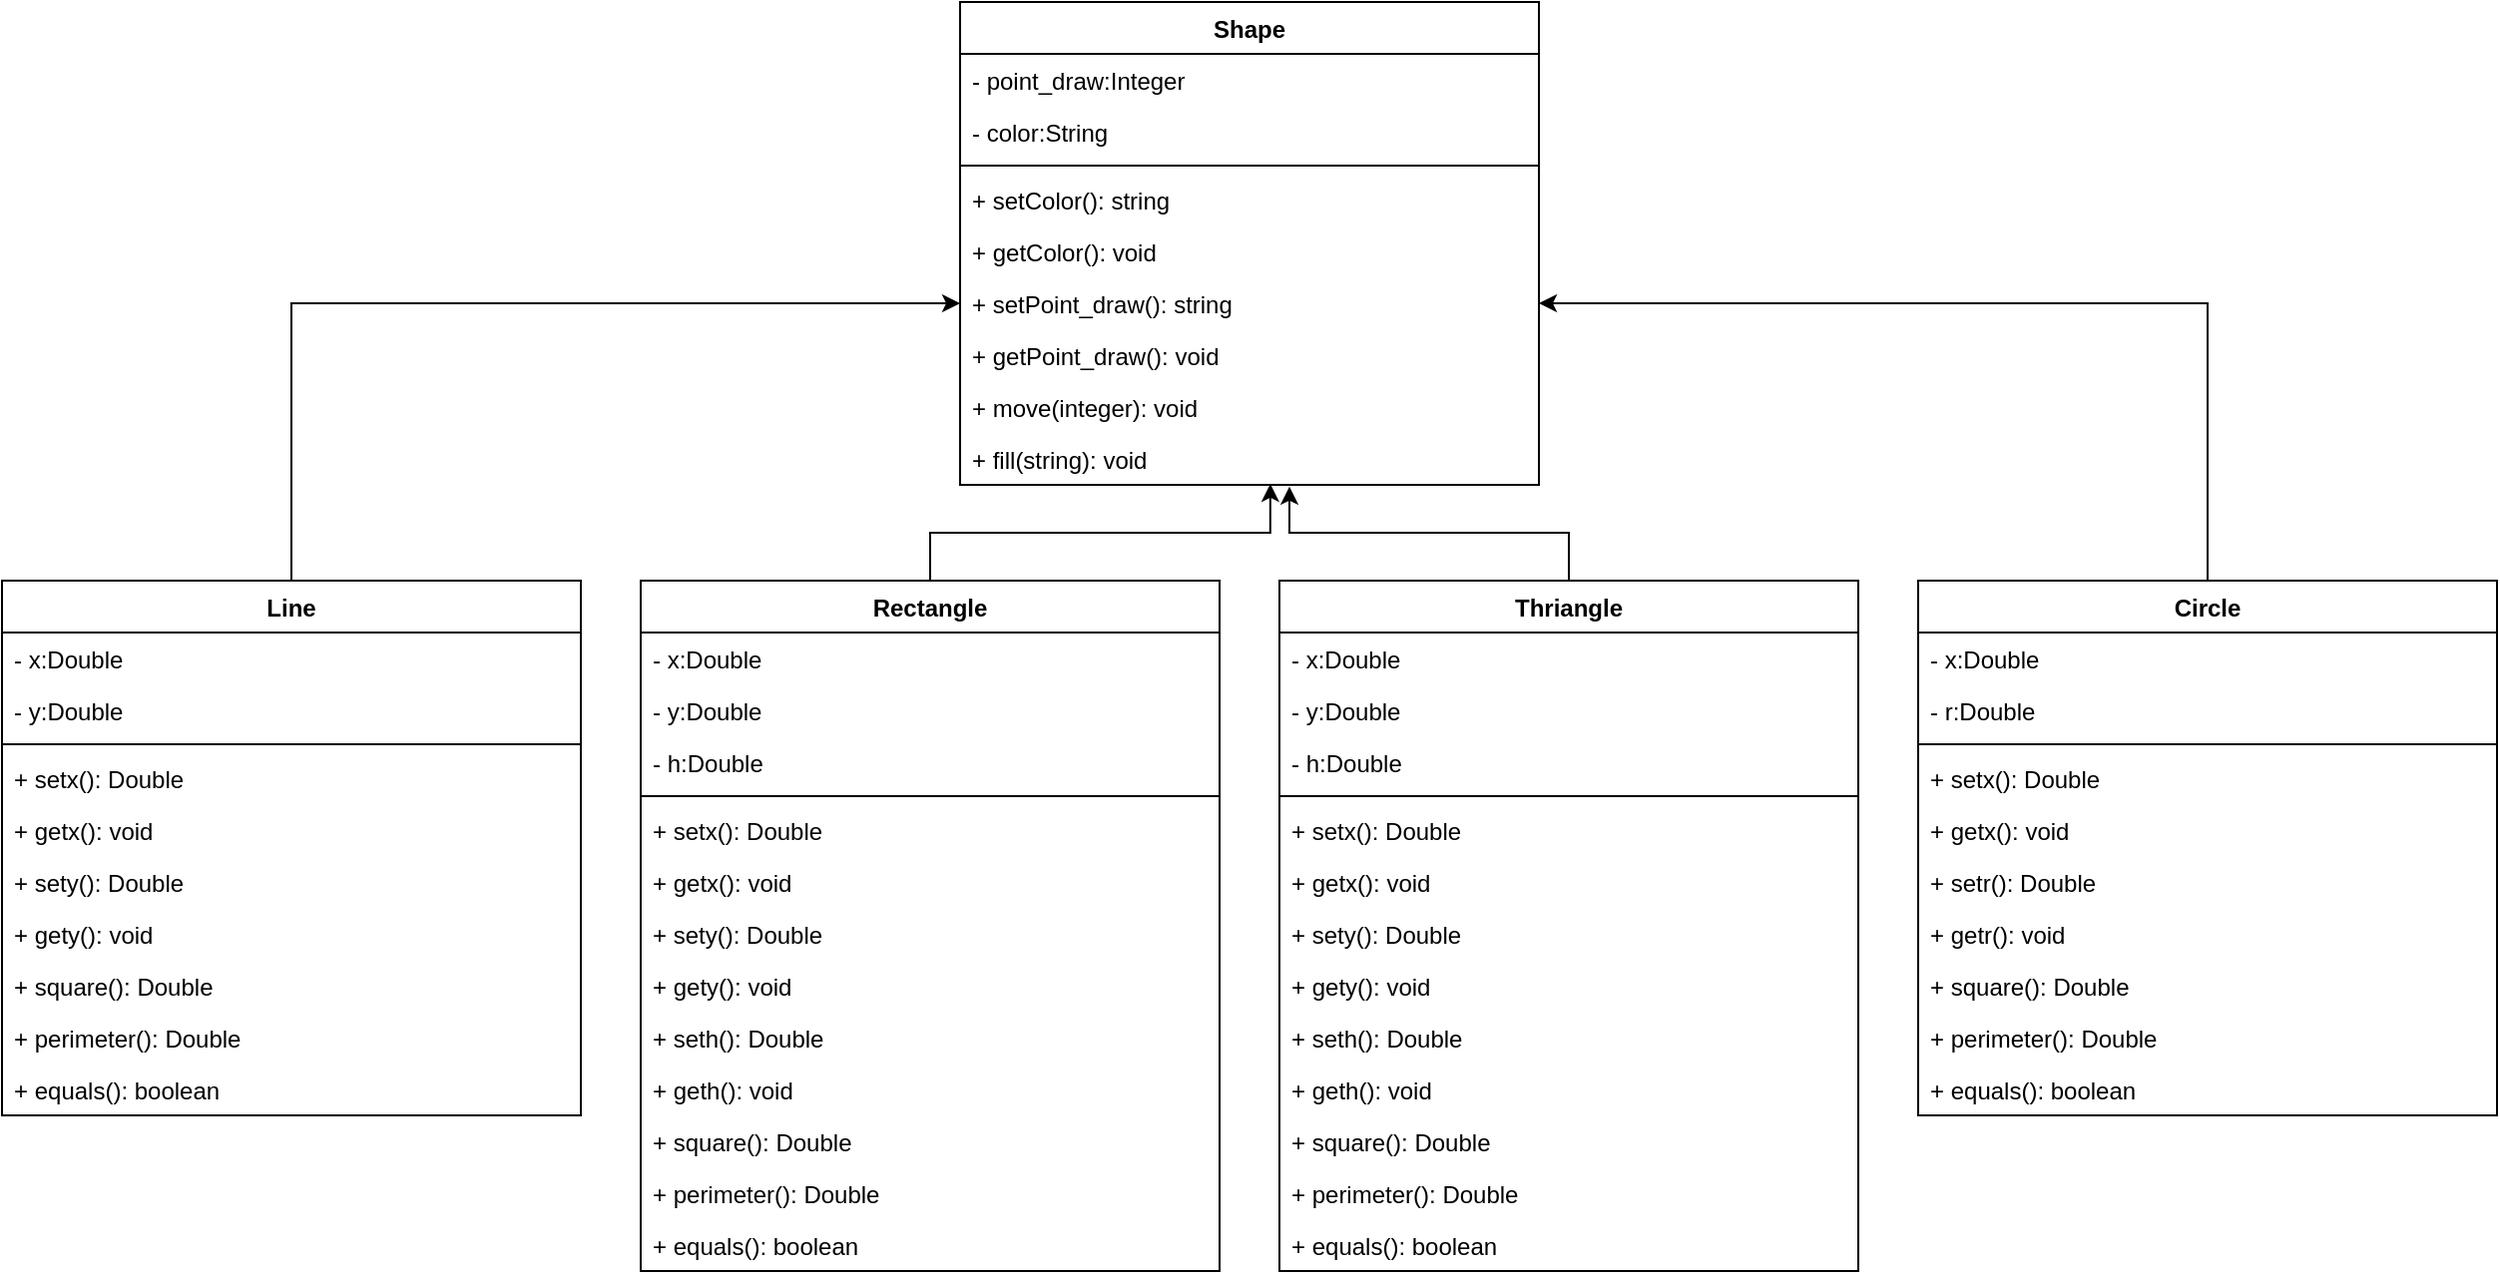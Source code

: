 <mxfile version="22.1.22" type="google">
  <diagram name="Страница — 1" id="gR3eYCjx7shGAR8f50o0">
    <mxGraphModel grid="1" page="1" gridSize="10" guides="1" tooltips="1" connect="1" arrows="1" fold="1" pageScale="1" pageWidth="827" pageHeight="1169" math="0" shadow="0">
      <root>
        <mxCell id="0" />
        <mxCell id="1" parent="0" />
        <mxCell id="w7r7sWdWCh2N1rHVpJpI-1" value="Shape" style="swimlane;fontStyle=1;align=center;verticalAlign=top;childLayout=stackLayout;horizontal=1;startSize=26;horizontalStack=0;resizeParent=1;resizeParentMax=0;resizeLast=0;collapsible=1;marginBottom=0;whiteSpace=wrap;html=1;" vertex="1" parent="1">
          <mxGeometry x="480" y="30" width="290" height="242" as="geometry" />
        </mxCell>
        <mxCell id="w7r7sWdWCh2N1rHVpJpI-2" value="- point_draw:Integer" style="text;strokeColor=none;fillColor=none;align=left;verticalAlign=top;spacingLeft=4;spacingRight=4;overflow=hidden;rotatable=0;points=[[0,0.5],[1,0.5]];portConstraint=eastwest;whiteSpace=wrap;html=1;" vertex="1" parent="w7r7sWdWCh2N1rHVpJpI-1">
          <mxGeometry y="26" width="290" height="26" as="geometry" />
        </mxCell>
        <mxCell id="w7r7sWdWCh2N1rHVpJpI-5" value="-&amp;nbsp;color&lt;span style=&quot;background-color: initial;&quot;&gt;:&lt;/span&gt;String" style="text;strokeColor=none;fillColor=none;align=left;verticalAlign=top;spacingLeft=4;spacingRight=4;overflow=hidden;rotatable=0;points=[[0,0.5],[1,0.5]];portConstraint=eastwest;whiteSpace=wrap;html=1;" vertex="1" parent="w7r7sWdWCh2N1rHVpJpI-1">
          <mxGeometry y="52" width="290" height="26" as="geometry" />
        </mxCell>
        <mxCell id="w7r7sWdWCh2N1rHVpJpI-3" value="" style="line;strokeWidth=1;fillColor=none;align=left;verticalAlign=middle;spacingTop=-1;spacingLeft=3;spacingRight=3;rotatable=0;labelPosition=right;points=[];portConstraint=eastwest;strokeColor=inherit;" vertex="1" parent="w7r7sWdWCh2N1rHVpJpI-1">
          <mxGeometry y="78" width="290" height="8" as="geometry" />
        </mxCell>
        <mxCell id="w7r7sWdWCh2N1rHVpJpI-4" value="+&amp;nbsp;setColor&lt;span style=&quot;background-color: initial;&quot;&gt;(): string&lt;/span&gt;" style="text;strokeColor=none;fillColor=none;align=left;verticalAlign=top;spacingLeft=4;spacingRight=4;overflow=hidden;rotatable=0;points=[[0,0.5],[1,0.5]];portConstraint=eastwest;whiteSpace=wrap;html=1;" vertex="1" parent="w7r7sWdWCh2N1rHVpJpI-1">
          <mxGeometry y="86" width="290" height="26" as="geometry" />
        </mxCell>
        <mxCell id="w7r7sWdWCh2N1rHVpJpI-6" value="+&amp;nbsp;getColor&lt;span style=&quot;background-color: initial;&quot;&gt;():&amp;nbsp;&lt;/span&gt;void" style="text;strokeColor=none;fillColor=none;align=left;verticalAlign=top;spacingLeft=4;spacingRight=4;overflow=hidden;rotatable=0;points=[[0,0.5],[1,0.5]];portConstraint=eastwest;whiteSpace=wrap;html=1;" vertex="1" parent="w7r7sWdWCh2N1rHVpJpI-1">
          <mxGeometry y="112" width="290" height="26" as="geometry" />
        </mxCell>
        <mxCell id="w7r7sWdWCh2N1rHVpJpI-7" value="+&amp;nbsp;setPoint_draw&lt;span style=&quot;background-color: initial;&quot;&gt;():&amp;nbsp;&lt;/span&gt;&lt;span style=&quot;background-color: initial;&quot;&gt;string&lt;/span&gt;" style="text;strokeColor=none;fillColor=none;align=left;verticalAlign=top;spacingLeft=4;spacingRight=4;overflow=hidden;rotatable=0;points=[[0,0.5],[1,0.5]];portConstraint=eastwest;whiteSpace=wrap;html=1;" vertex="1" parent="w7r7sWdWCh2N1rHVpJpI-1">
          <mxGeometry y="138" width="290" height="26" as="geometry" />
        </mxCell>
        <mxCell id="w7r7sWdWCh2N1rHVpJpI-8" value="+&amp;nbsp;getPoint_draw&lt;span style=&quot;background-color: initial;&quot;&gt;():&amp;nbsp;&lt;/span&gt;&lt;span style=&quot;background-color: initial;&quot;&gt;void&lt;/span&gt;" style="text;strokeColor=none;fillColor=none;align=left;verticalAlign=top;spacingLeft=4;spacingRight=4;overflow=hidden;rotatable=0;points=[[0,0.5],[1,0.5]];portConstraint=eastwest;whiteSpace=wrap;html=1;" vertex="1" parent="w7r7sWdWCh2N1rHVpJpI-1">
          <mxGeometry y="164" width="290" height="26" as="geometry" />
        </mxCell>
        <mxCell id="w7r7sWdWCh2N1rHVpJpI-9" value="+&amp;nbsp;move&lt;span style=&quot;background-color: initial;&quot;&gt;(integer):&amp;nbsp;&lt;/span&gt;&lt;span style=&quot;background-color: initial;&quot;&gt;void&lt;/span&gt;" style="text;strokeColor=none;fillColor=none;align=left;verticalAlign=top;spacingLeft=4;spacingRight=4;overflow=hidden;rotatable=0;points=[[0,0.5],[1,0.5]];portConstraint=eastwest;whiteSpace=wrap;html=1;" vertex="1" parent="w7r7sWdWCh2N1rHVpJpI-1">
          <mxGeometry y="190" width="290" height="26" as="geometry" />
        </mxCell>
        <mxCell id="w7r7sWdWCh2N1rHVpJpI-10" value="+&amp;nbsp;fill&lt;span style=&quot;background-color: initial;&quot;&gt;(string):&amp;nbsp;&lt;/span&gt;&lt;span style=&quot;background-color: initial;&quot;&gt;void&lt;/span&gt;" style="text;strokeColor=none;fillColor=none;align=left;verticalAlign=top;spacingLeft=4;spacingRight=4;overflow=hidden;rotatable=0;points=[[0,0.5],[1,0.5]];portConstraint=eastwest;whiteSpace=wrap;html=1;" vertex="1" parent="w7r7sWdWCh2N1rHVpJpI-1">
          <mxGeometry y="216" width="290" height="26" as="geometry" />
        </mxCell>
        <mxCell id="w7r7sWdWCh2N1rHVpJpI-95" style="edgeStyle=orthogonalEdgeStyle;rounded=0;orthogonalLoop=1;jettySize=auto;html=1;entryX=0;entryY=0.5;entryDx=0;entryDy=0;" edge="1" parent="1" source="w7r7sWdWCh2N1rHVpJpI-11" target="w7r7sWdWCh2N1rHVpJpI-7">
          <mxGeometry relative="1" as="geometry" />
        </mxCell>
        <mxCell id="w7r7sWdWCh2N1rHVpJpI-11" value="Line" style="swimlane;fontStyle=1;align=center;verticalAlign=top;childLayout=stackLayout;horizontal=1;startSize=26;horizontalStack=0;resizeParent=1;resizeParentMax=0;resizeLast=0;collapsible=1;marginBottom=0;whiteSpace=wrap;html=1;" vertex="1" parent="1">
          <mxGeometry y="320" width="290" height="268" as="geometry" />
        </mxCell>
        <mxCell id="w7r7sWdWCh2N1rHVpJpI-12" value="- x:Double" style="text;strokeColor=none;fillColor=none;align=left;verticalAlign=top;spacingLeft=4;spacingRight=4;overflow=hidden;rotatable=0;points=[[0,0.5],[1,0.5]];portConstraint=eastwest;whiteSpace=wrap;html=1;" vertex="1" parent="w7r7sWdWCh2N1rHVpJpI-11">
          <mxGeometry y="26" width="290" height="26" as="geometry" />
        </mxCell>
        <mxCell id="w7r7sWdWCh2N1rHVpJpI-13" value="-&amp;nbsp;y&lt;span style=&quot;background-color: initial;&quot;&gt;:&lt;/span&gt;Double" style="text;strokeColor=none;fillColor=none;align=left;verticalAlign=top;spacingLeft=4;spacingRight=4;overflow=hidden;rotatable=0;points=[[0,0.5],[1,0.5]];portConstraint=eastwest;whiteSpace=wrap;html=1;" vertex="1" parent="w7r7sWdWCh2N1rHVpJpI-11">
          <mxGeometry y="52" width="290" height="26" as="geometry" />
        </mxCell>
        <mxCell id="w7r7sWdWCh2N1rHVpJpI-14" value="" style="line;strokeWidth=1;fillColor=none;align=left;verticalAlign=middle;spacingTop=-1;spacingLeft=3;spacingRight=3;rotatable=0;labelPosition=right;points=[];portConstraint=eastwest;strokeColor=inherit;" vertex="1" parent="w7r7sWdWCh2N1rHVpJpI-11">
          <mxGeometry y="78" width="290" height="8" as="geometry" />
        </mxCell>
        <mxCell id="w7r7sWdWCh2N1rHVpJpI-15" value="+&amp;nbsp;setx&lt;span style=&quot;background-color: initial;&quot;&gt;():&amp;nbsp;&lt;/span&gt;Double" style="text;strokeColor=none;fillColor=none;align=left;verticalAlign=top;spacingLeft=4;spacingRight=4;overflow=hidden;rotatable=0;points=[[0,0.5],[1,0.5]];portConstraint=eastwest;whiteSpace=wrap;html=1;" vertex="1" parent="w7r7sWdWCh2N1rHVpJpI-11">
          <mxGeometry y="86" width="290" height="26" as="geometry" />
        </mxCell>
        <mxCell id="w7r7sWdWCh2N1rHVpJpI-16" value="+&amp;nbsp;getx&lt;span style=&quot;background-color: initial;&quot;&gt;():&amp;nbsp;&lt;/span&gt;void" style="text;strokeColor=none;fillColor=none;align=left;verticalAlign=top;spacingLeft=4;spacingRight=4;overflow=hidden;rotatable=0;points=[[0,0.5],[1,0.5]];portConstraint=eastwest;whiteSpace=wrap;html=1;" vertex="1" parent="w7r7sWdWCh2N1rHVpJpI-11">
          <mxGeometry y="112" width="290" height="26" as="geometry" />
        </mxCell>
        <mxCell id="w7r7sWdWCh2N1rHVpJpI-17" value="+&amp;nbsp;sety&lt;span style=&quot;background-color: initial;&quot;&gt;():&amp;nbsp;&lt;/span&gt;Double" style="text;strokeColor=none;fillColor=none;align=left;verticalAlign=top;spacingLeft=4;spacingRight=4;overflow=hidden;rotatable=0;points=[[0,0.5],[1,0.5]];portConstraint=eastwest;whiteSpace=wrap;html=1;" vertex="1" parent="w7r7sWdWCh2N1rHVpJpI-11">
          <mxGeometry y="138" width="290" height="26" as="geometry" />
        </mxCell>
        <mxCell id="w7r7sWdWCh2N1rHVpJpI-18" value="+&amp;nbsp;gety&lt;span style=&quot;background-color: initial;&quot;&gt;():&amp;nbsp;&lt;/span&gt;&lt;span style=&quot;background-color: initial;&quot;&gt;void&lt;/span&gt;" style="text;strokeColor=none;fillColor=none;align=left;verticalAlign=top;spacingLeft=4;spacingRight=4;overflow=hidden;rotatable=0;points=[[0,0.5],[1,0.5]];portConstraint=eastwest;whiteSpace=wrap;html=1;" vertex="1" parent="w7r7sWdWCh2N1rHVpJpI-11">
          <mxGeometry y="164" width="290" height="26" as="geometry" />
        </mxCell>
        <mxCell id="w7r7sWdWCh2N1rHVpJpI-19" value="+&amp;nbsp;square&lt;span style=&quot;background-color: initial;&quot;&gt;():&amp;nbsp;&lt;/span&gt;Double" style="text;strokeColor=none;fillColor=none;align=left;verticalAlign=top;spacingLeft=4;spacingRight=4;overflow=hidden;rotatable=0;points=[[0,0.5],[1,0.5]];portConstraint=eastwest;whiteSpace=wrap;html=1;" vertex="1" parent="w7r7sWdWCh2N1rHVpJpI-11">
          <mxGeometry y="190" width="290" height="26" as="geometry" />
        </mxCell>
        <mxCell id="w7r7sWdWCh2N1rHVpJpI-20" value="+&amp;nbsp;perimeter&lt;span style=&quot;background-color: initial;&quot;&gt;():&amp;nbsp;&lt;/span&gt;Double" style="text;strokeColor=none;fillColor=none;align=left;verticalAlign=top;spacingLeft=4;spacingRight=4;overflow=hidden;rotatable=0;points=[[0,0.5],[1,0.5]];portConstraint=eastwest;whiteSpace=wrap;html=1;" vertex="1" parent="w7r7sWdWCh2N1rHVpJpI-11">
          <mxGeometry y="216" width="290" height="26" as="geometry" />
        </mxCell>
        <mxCell id="w7r7sWdWCh2N1rHVpJpI-67" value="+ equals&lt;span style=&quot;background-color: initial;&quot;&gt;(): boolean&lt;/span&gt;" style="text;strokeColor=none;fillColor=none;align=left;verticalAlign=top;spacingLeft=4;spacingRight=4;overflow=hidden;rotatable=0;points=[[0,0.5],[1,0.5]];portConstraint=eastwest;whiteSpace=wrap;html=1;" vertex="1" parent="w7r7sWdWCh2N1rHVpJpI-11">
          <mxGeometry y="242" width="290" height="26" as="geometry" />
        </mxCell>
        <mxCell id="w7r7sWdWCh2N1rHVpJpI-42" value="Rectangle" style="swimlane;fontStyle=1;align=center;verticalAlign=top;childLayout=stackLayout;horizontal=1;startSize=26;horizontalStack=0;resizeParent=1;resizeParentMax=0;resizeLast=0;collapsible=1;marginBottom=0;whiteSpace=wrap;html=1;" vertex="1" parent="1">
          <mxGeometry x="320" y="320" width="290" height="346" as="geometry" />
        </mxCell>
        <mxCell id="w7r7sWdWCh2N1rHVpJpI-43" value="- x:Double" style="text;strokeColor=none;fillColor=none;align=left;verticalAlign=top;spacingLeft=4;spacingRight=4;overflow=hidden;rotatable=0;points=[[0,0.5],[1,0.5]];portConstraint=eastwest;whiteSpace=wrap;html=1;" vertex="1" parent="w7r7sWdWCh2N1rHVpJpI-42">
          <mxGeometry y="26" width="290" height="26" as="geometry" />
        </mxCell>
        <mxCell id="w7r7sWdWCh2N1rHVpJpI-44" value="-&amp;nbsp;y&lt;span style=&quot;background-color: initial;&quot;&gt;:&lt;/span&gt;Double" style="text;strokeColor=none;fillColor=none;align=left;verticalAlign=top;spacingLeft=4;spacingRight=4;overflow=hidden;rotatable=0;points=[[0,0.5],[1,0.5]];portConstraint=eastwest;whiteSpace=wrap;html=1;" vertex="1" parent="w7r7sWdWCh2N1rHVpJpI-42">
          <mxGeometry y="52" width="290" height="26" as="geometry" />
        </mxCell>
        <mxCell id="w7r7sWdWCh2N1rHVpJpI-62" value="-&amp;nbsp;h&lt;span style=&quot;background-color: initial;&quot;&gt;:&lt;/span&gt;Double" style="text;strokeColor=none;fillColor=none;align=left;verticalAlign=top;spacingLeft=4;spacingRight=4;overflow=hidden;rotatable=0;points=[[0,0.5],[1,0.5]];portConstraint=eastwest;whiteSpace=wrap;html=1;" vertex="1" parent="w7r7sWdWCh2N1rHVpJpI-42">
          <mxGeometry y="78" width="290" height="26" as="geometry" />
        </mxCell>
        <mxCell id="w7r7sWdWCh2N1rHVpJpI-45" value="" style="line;strokeWidth=1;fillColor=none;align=left;verticalAlign=middle;spacingTop=-1;spacingLeft=3;spacingRight=3;rotatable=0;labelPosition=right;points=[];portConstraint=eastwest;strokeColor=inherit;" vertex="1" parent="w7r7sWdWCh2N1rHVpJpI-42">
          <mxGeometry y="104" width="290" height="8" as="geometry" />
        </mxCell>
        <mxCell id="w7r7sWdWCh2N1rHVpJpI-46" value="+&amp;nbsp;setx&lt;span style=&quot;background-color: initial;&quot;&gt;():&amp;nbsp;&lt;/span&gt;Double" style="text;strokeColor=none;fillColor=none;align=left;verticalAlign=top;spacingLeft=4;spacingRight=4;overflow=hidden;rotatable=0;points=[[0,0.5],[1,0.5]];portConstraint=eastwest;whiteSpace=wrap;html=1;" vertex="1" parent="w7r7sWdWCh2N1rHVpJpI-42">
          <mxGeometry y="112" width="290" height="26" as="geometry" />
        </mxCell>
        <mxCell id="w7r7sWdWCh2N1rHVpJpI-47" value="+&amp;nbsp;getx&lt;span style=&quot;background-color: initial;&quot;&gt;():&amp;nbsp;&lt;/span&gt;void" style="text;strokeColor=none;fillColor=none;align=left;verticalAlign=top;spacingLeft=4;spacingRight=4;overflow=hidden;rotatable=0;points=[[0,0.5],[1,0.5]];portConstraint=eastwest;whiteSpace=wrap;html=1;" vertex="1" parent="w7r7sWdWCh2N1rHVpJpI-42">
          <mxGeometry y="138" width="290" height="26" as="geometry" />
        </mxCell>
        <mxCell id="w7r7sWdWCh2N1rHVpJpI-48" value="+&amp;nbsp;sety&lt;span style=&quot;background-color: initial;&quot;&gt;():&amp;nbsp;&lt;/span&gt;Double" style="text;strokeColor=none;fillColor=none;align=left;verticalAlign=top;spacingLeft=4;spacingRight=4;overflow=hidden;rotatable=0;points=[[0,0.5],[1,0.5]];portConstraint=eastwest;whiteSpace=wrap;html=1;" vertex="1" parent="w7r7sWdWCh2N1rHVpJpI-42">
          <mxGeometry y="164" width="290" height="26" as="geometry" />
        </mxCell>
        <mxCell id="w7r7sWdWCh2N1rHVpJpI-49" value="+&amp;nbsp;gety&lt;span style=&quot;background-color: initial;&quot;&gt;():&amp;nbsp;&lt;/span&gt;&lt;span style=&quot;background-color: initial;&quot;&gt;void&lt;/span&gt;" style="text;strokeColor=none;fillColor=none;align=left;verticalAlign=top;spacingLeft=4;spacingRight=4;overflow=hidden;rotatable=0;points=[[0,0.5],[1,0.5]];portConstraint=eastwest;whiteSpace=wrap;html=1;" vertex="1" parent="w7r7sWdWCh2N1rHVpJpI-42">
          <mxGeometry y="190" width="290" height="26" as="geometry" />
        </mxCell>
        <mxCell id="w7r7sWdWCh2N1rHVpJpI-63" value="+&amp;nbsp;seth&lt;span style=&quot;background-color: initial;&quot;&gt;():&amp;nbsp;&lt;/span&gt;Double" style="text;strokeColor=none;fillColor=none;align=left;verticalAlign=top;spacingLeft=4;spacingRight=4;overflow=hidden;rotatable=0;points=[[0,0.5],[1,0.5]];portConstraint=eastwest;whiteSpace=wrap;html=1;" vertex="1" parent="w7r7sWdWCh2N1rHVpJpI-42">
          <mxGeometry y="216" width="290" height="26" as="geometry" />
        </mxCell>
        <mxCell id="w7r7sWdWCh2N1rHVpJpI-64" value="+&amp;nbsp;geth&lt;span style=&quot;background-color: initial;&quot;&gt;():&amp;nbsp;&lt;/span&gt;void" style="text;strokeColor=none;fillColor=none;align=left;verticalAlign=top;spacingLeft=4;spacingRight=4;overflow=hidden;rotatable=0;points=[[0,0.5],[1,0.5]];portConstraint=eastwest;whiteSpace=wrap;html=1;" vertex="1" parent="w7r7sWdWCh2N1rHVpJpI-42">
          <mxGeometry y="242" width="290" height="26" as="geometry" />
        </mxCell>
        <mxCell id="w7r7sWdWCh2N1rHVpJpI-50" value="+&amp;nbsp;square&lt;span style=&quot;background-color: initial;&quot;&gt;():&amp;nbsp;&lt;/span&gt;Double" style="text;strokeColor=none;fillColor=none;align=left;verticalAlign=top;spacingLeft=4;spacingRight=4;overflow=hidden;rotatable=0;points=[[0,0.5],[1,0.5]];portConstraint=eastwest;whiteSpace=wrap;html=1;" vertex="1" parent="w7r7sWdWCh2N1rHVpJpI-42">
          <mxGeometry y="268" width="290" height="26" as="geometry" />
        </mxCell>
        <mxCell id="w7r7sWdWCh2N1rHVpJpI-51" value="+&amp;nbsp;perimeter&lt;span style=&quot;background-color: initial;&quot;&gt;():&amp;nbsp;&lt;/span&gt;Double" style="text;strokeColor=none;fillColor=none;align=left;verticalAlign=top;spacingLeft=4;spacingRight=4;overflow=hidden;rotatable=0;points=[[0,0.5],[1,0.5]];portConstraint=eastwest;whiteSpace=wrap;html=1;" vertex="1" parent="w7r7sWdWCh2N1rHVpJpI-42">
          <mxGeometry y="294" width="290" height="26" as="geometry" />
        </mxCell>
        <mxCell id="w7r7sWdWCh2N1rHVpJpI-68" value="+ equals&lt;span style=&quot;background-color: initial;&quot;&gt;(): boolean&lt;/span&gt;" style="text;strokeColor=none;fillColor=none;align=left;verticalAlign=top;spacingLeft=4;spacingRight=4;overflow=hidden;rotatable=0;points=[[0,0.5],[1,0.5]];portConstraint=eastwest;whiteSpace=wrap;html=1;" vertex="1" parent="w7r7sWdWCh2N1rHVpJpI-42">
          <mxGeometry y="320" width="290" height="26" as="geometry" />
        </mxCell>
        <mxCell id="w7r7sWdWCh2N1rHVpJpI-98" style="edgeStyle=orthogonalEdgeStyle;rounded=0;orthogonalLoop=1;jettySize=auto;html=1;exitX=0.5;exitY=0;exitDx=0;exitDy=0;entryX=1;entryY=0.5;entryDx=0;entryDy=0;" edge="1" parent="1" source="w7r7sWdWCh2N1rHVpJpI-52" target="w7r7sWdWCh2N1rHVpJpI-7">
          <mxGeometry relative="1" as="geometry" />
        </mxCell>
        <mxCell id="w7r7sWdWCh2N1rHVpJpI-52" value="Circle" style="swimlane;fontStyle=1;align=center;verticalAlign=top;childLayout=stackLayout;horizontal=1;startSize=26;horizontalStack=0;resizeParent=1;resizeParentMax=0;resizeLast=0;collapsible=1;marginBottom=0;whiteSpace=wrap;html=1;" vertex="1" parent="1">
          <mxGeometry x="960" y="320" width="290" height="268" as="geometry" />
        </mxCell>
        <mxCell id="w7r7sWdWCh2N1rHVpJpI-53" value="- x:Double" style="text;strokeColor=none;fillColor=none;align=left;verticalAlign=top;spacingLeft=4;spacingRight=4;overflow=hidden;rotatable=0;points=[[0,0.5],[1,0.5]];portConstraint=eastwest;whiteSpace=wrap;html=1;" vertex="1" parent="w7r7sWdWCh2N1rHVpJpI-52">
          <mxGeometry y="26" width="290" height="26" as="geometry" />
        </mxCell>
        <mxCell id="w7r7sWdWCh2N1rHVpJpI-54" value="-&amp;nbsp;r&lt;span style=&quot;background-color: initial;&quot;&gt;:&lt;/span&gt;Double" style="text;strokeColor=none;fillColor=none;align=left;verticalAlign=top;spacingLeft=4;spacingRight=4;overflow=hidden;rotatable=0;points=[[0,0.5],[1,0.5]];portConstraint=eastwest;whiteSpace=wrap;html=1;" vertex="1" parent="w7r7sWdWCh2N1rHVpJpI-52">
          <mxGeometry y="52" width="290" height="26" as="geometry" />
        </mxCell>
        <mxCell id="w7r7sWdWCh2N1rHVpJpI-55" value="" style="line;strokeWidth=1;fillColor=none;align=left;verticalAlign=middle;spacingTop=-1;spacingLeft=3;spacingRight=3;rotatable=0;labelPosition=right;points=[];portConstraint=eastwest;strokeColor=inherit;" vertex="1" parent="w7r7sWdWCh2N1rHVpJpI-52">
          <mxGeometry y="78" width="290" height="8" as="geometry" />
        </mxCell>
        <mxCell id="w7r7sWdWCh2N1rHVpJpI-56" value="+&amp;nbsp;setx&lt;span style=&quot;background-color: initial;&quot;&gt;():&amp;nbsp;&lt;/span&gt;Double" style="text;strokeColor=none;fillColor=none;align=left;verticalAlign=top;spacingLeft=4;spacingRight=4;overflow=hidden;rotatable=0;points=[[0,0.5],[1,0.5]];portConstraint=eastwest;whiteSpace=wrap;html=1;" vertex="1" parent="w7r7sWdWCh2N1rHVpJpI-52">
          <mxGeometry y="86" width="290" height="26" as="geometry" />
        </mxCell>
        <mxCell id="w7r7sWdWCh2N1rHVpJpI-57" value="+&amp;nbsp;getx&lt;span style=&quot;background-color: initial;&quot;&gt;():&amp;nbsp;&lt;/span&gt;void" style="text;strokeColor=none;fillColor=none;align=left;verticalAlign=top;spacingLeft=4;spacingRight=4;overflow=hidden;rotatable=0;points=[[0,0.5],[1,0.5]];portConstraint=eastwest;whiteSpace=wrap;html=1;" vertex="1" parent="w7r7sWdWCh2N1rHVpJpI-52">
          <mxGeometry y="112" width="290" height="26" as="geometry" />
        </mxCell>
        <mxCell id="w7r7sWdWCh2N1rHVpJpI-58" value="+&amp;nbsp;setr&lt;span style=&quot;background-color: initial;&quot;&gt;():&amp;nbsp;&lt;/span&gt;Double" style="text;strokeColor=none;fillColor=none;align=left;verticalAlign=top;spacingLeft=4;spacingRight=4;overflow=hidden;rotatable=0;points=[[0,0.5],[1,0.5]];portConstraint=eastwest;whiteSpace=wrap;html=1;" vertex="1" parent="w7r7sWdWCh2N1rHVpJpI-52">
          <mxGeometry y="138" width="290" height="26" as="geometry" />
        </mxCell>
        <mxCell id="w7r7sWdWCh2N1rHVpJpI-59" value="+&amp;nbsp;getr&lt;span style=&quot;background-color: initial;&quot;&gt;():&amp;nbsp;&lt;/span&gt;&lt;span style=&quot;background-color: initial;&quot;&gt;void&lt;/span&gt;" style="text;strokeColor=none;fillColor=none;align=left;verticalAlign=top;spacingLeft=4;spacingRight=4;overflow=hidden;rotatable=0;points=[[0,0.5],[1,0.5]];portConstraint=eastwest;whiteSpace=wrap;html=1;" vertex="1" parent="w7r7sWdWCh2N1rHVpJpI-52">
          <mxGeometry y="164" width="290" height="26" as="geometry" />
        </mxCell>
        <mxCell id="w7r7sWdWCh2N1rHVpJpI-60" value="+&amp;nbsp;square&lt;span style=&quot;background-color: initial;&quot;&gt;():&amp;nbsp;&lt;/span&gt;Double" style="text;strokeColor=none;fillColor=none;align=left;verticalAlign=top;spacingLeft=4;spacingRight=4;overflow=hidden;rotatable=0;points=[[0,0.5],[1,0.5]];portConstraint=eastwest;whiteSpace=wrap;html=1;" vertex="1" parent="w7r7sWdWCh2N1rHVpJpI-52">
          <mxGeometry y="190" width="290" height="26" as="geometry" />
        </mxCell>
        <mxCell id="w7r7sWdWCh2N1rHVpJpI-61" value="+&amp;nbsp;perimeter&lt;span style=&quot;background-color: initial;&quot;&gt;():&amp;nbsp;&lt;/span&gt;Double" style="text;strokeColor=none;fillColor=none;align=left;verticalAlign=top;spacingLeft=4;spacingRight=4;overflow=hidden;rotatable=0;points=[[0,0.5],[1,0.5]];portConstraint=eastwest;whiteSpace=wrap;html=1;" vertex="1" parent="w7r7sWdWCh2N1rHVpJpI-52">
          <mxGeometry y="216" width="290" height="26" as="geometry" />
        </mxCell>
        <mxCell id="w7r7sWdWCh2N1rHVpJpI-69" value="+ equals&lt;span style=&quot;background-color: initial;&quot;&gt;(): boolean&lt;/span&gt;" style="text;strokeColor=none;fillColor=none;align=left;verticalAlign=top;spacingLeft=4;spacingRight=4;overflow=hidden;rotatable=0;points=[[0,0.5],[1,0.5]];portConstraint=eastwest;whiteSpace=wrap;html=1;" vertex="1" parent="w7r7sWdWCh2N1rHVpJpI-52">
          <mxGeometry y="242" width="290" height="26" as="geometry" />
        </mxCell>
        <mxCell id="w7r7sWdWCh2N1rHVpJpI-81" value="Thriangle" style="swimlane;fontStyle=1;align=center;verticalAlign=top;childLayout=stackLayout;horizontal=1;startSize=26;horizontalStack=0;resizeParent=1;resizeParentMax=0;resizeLast=0;collapsible=1;marginBottom=0;whiteSpace=wrap;html=1;" vertex="1" parent="1">
          <mxGeometry x="640" y="320" width="290" height="346" as="geometry" />
        </mxCell>
        <mxCell id="w7r7sWdWCh2N1rHVpJpI-82" value="- x:Double" style="text;strokeColor=none;fillColor=none;align=left;verticalAlign=top;spacingLeft=4;spacingRight=4;overflow=hidden;rotatable=0;points=[[0,0.5],[1,0.5]];portConstraint=eastwest;whiteSpace=wrap;html=1;" vertex="1" parent="w7r7sWdWCh2N1rHVpJpI-81">
          <mxGeometry y="26" width="290" height="26" as="geometry" />
        </mxCell>
        <mxCell id="w7r7sWdWCh2N1rHVpJpI-83" value="-&amp;nbsp;y&lt;span style=&quot;background-color: initial;&quot;&gt;:&lt;/span&gt;Double" style="text;strokeColor=none;fillColor=none;align=left;verticalAlign=top;spacingLeft=4;spacingRight=4;overflow=hidden;rotatable=0;points=[[0,0.5],[1,0.5]];portConstraint=eastwest;whiteSpace=wrap;html=1;" vertex="1" parent="w7r7sWdWCh2N1rHVpJpI-81">
          <mxGeometry y="52" width="290" height="26" as="geometry" />
        </mxCell>
        <mxCell id="w7r7sWdWCh2N1rHVpJpI-84" value="-&amp;nbsp;h&lt;span style=&quot;background-color: initial;&quot;&gt;:&lt;/span&gt;Double" style="text;strokeColor=none;fillColor=none;align=left;verticalAlign=top;spacingLeft=4;spacingRight=4;overflow=hidden;rotatable=0;points=[[0,0.5],[1,0.5]];portConstraint=eastwest;whiteSpace=wrap;html=1;" vertex="1" parent="w7r7sWdWCh2N1rHVpJpI-81">
          <mxGeometry y="78" width="290" height="26" as="geometry" />
        </mxCell>
        <mxCell id="w7r7sWdWCh2N1rHVpJpI-85" value="" style="line;strokeWidth=1;fillColor=none;align=left;verticalAlign=middle;spacingTop=-1;spacingLeft=3;spacingRight=3;rotatable=0;labelPosition=right;points=[];portConstraint=eastwest;strokeColor=inherit;" vertex="1" parent="w7r7sWdWCh2N1rHVpJpI-81">
          <mxGeometry y="104" width="290" height="8" as="geometry" />
        </mxCell>
        <mxCell id="w7r7sWdWCh2N1rHVpJpI-86" value="+&amp;nbsp;setx&lt;span style=&quot;background-color: initial;&quot;&gt;():&amp;nbsp;&lt;/span&gt;Double" style="text;strokeColor=none;fillColor=none;align=left;verticalAlign=top;spacingLeft=4;spacingRight=4;overflow=hidden;rotatable=0;points=[[0,0.5],[1,0.5]];portConstraint=eastwest;whiteSpace=wrap;html=1;" vertex="1" parent="w7r7sWdWCh2N1rHVpJpI-81">
          <mxGeometry y="112" width="290" height="26" as="geometry" />
        </mxCell>
        <mxCell id="w7r7sWdWCh2N1rHVpJpI-87" value="+&amp;nbsp;getx&lt;span style=&quot;background-color: initial;&quot;&gt;():&amp;nbsp;&lt;/span&gt;void" style="text;strokeColor=none;fillColor=none;align=left;verticalAlign=top;spacingLeft=4;spacingRight=4;overflow=hidden;rotatable=0;points=[[0,0.5],[1,0.5]];portConstraint=eastwest;whiteSpace=wrap;html=1;" vertex="1" parent="w7r7sWdWCh2N1rHVpJpI-81">
          <mxGeometry y="138" width="290" height="26" as="geometry" />
        </mxCell>
        <mxCell id="w7r7sWdWCh2N1rHVpJpI-88" value="+&amp;nbsp;sety&lt;span style=&quot;background-color: initial;&quot;&gt;():&amp;nbsp;&lt;/span&gt;Double" style="text;strokeColor=none;fillColor=none;align=left;verticalAlign=top;spacingLeft=4;spacingRight=4;overflow=hidden;rotatable=0;points=[[0,0.5],[1,0.5]];portConstraint=eastwest;whiteSpace=wrap;html=1;" vertex="1" parent="w7r7sWdWCh2N1rHVpJpI-81">
          <mxGeometry y="164" width="290" height="26" as="geometry" />
        </mxCell>
        <mxCell id="w7r7sWdWCh2N1rHVpJpI-89" value="+&amp;nbsp;gety&lt;span style=&quot;background-color: initial;&quot;&gt;():&amp;nbsp;&lt;/span&gt;&lt;span style=&quot;background-color: initial;&quot;&gt;void&lt;/span&gt;" style="text;strokeColor=none;fillColor=none;align=left;verticalAlign=top;spacingLeft=4;spacingRight=4;overflow=hidden;rotatable=0;points=[[0,0.5],[1,0.5]];portConstraint=eastwest;whiteSpace=wrap;html=1;" vertex="1" parent="w7r7sWdWCh2N1rHVpJpI-81">
          <mxGeometry y="190" width="290" height="26" as="geometry" />
        </mxCell>
        <mxCell id="w7r7sWdWCh2N1rHVpJpI-90" value="+&amp;nbsp;seth&lt;span style=&quot;background-color: initial;&quot;&gt;():&amp;nbsp;&lt;/span&gt;Double" style="text;strokeColor=none;fillColor=none;align=left;verticalAlign=top;spacingLeft=4;spacingRight=4;overflow=hidden;rotatable=0;points=[[0,0.5],[1,0.5]];portConstraint=eastwest;whiteSpace=wrap;html=1;" vertex="1" parent="w7r7sWdWCh2N1rHVpJpI-81">
          <mxGeometry y="216" width="290" height="26" as="geometry" />
        </mxCell>
        <mxCell id="w7r7sWdWCh2N1rHVpJpI-91" value="+&amp;nbsp;geth&lt;span style=&quot;background-color: initial;&quot;&gt;():&amp;nbsp;&lt;/span&gt;void" style="text;strokeColor=none;fillColor=none;align=left;verticalAlign=top;spacingLeft=4;spacingRight=4;overflow=hidden;rotatable=0;points=[[0,0.5],[1,0.5]];portConstraint=eastwest;whiteSpace=wrap;html=1;" vertex="1" parent="w7r7sWdWCh2N1rHVpJpI-81">
          <mxGeometry y="242" width="290" height="26" as="geometry" />
        </mxCell>
        <mxCell id="w7r7sWdWCh2N1rHVpJpI-92" value="+&amp;nbsp;square&lt;span style=&quot;background-color: initial;&quot;&gt;():&amp;nbsp;&lt;/span&gt;Double" style="text;strokeColor=none;fillColor=none;align=left;verticalAlign=top;spacingLeft=4;spacingRight=4;overflow=hidden;rotatable=0;points=[[0,0.5],[1,0.5]];portConstraint=eastwest;whiteSpace=wrap;html=1;" vertex="1" parent="w7r7sWdWCh2N1rHVpJpI-81">
          <mxGeometry y="268" width="290" height="26" as="geometry" />
        </mxCell>
        <mxCell id="w7r7sWdWCh2N1rHVpJpI-93" value="+&amp;nbsp;perimeter&lt;span style=&quot;background-color: initial;&quot;&gt;():&amp;nbsp;&lt;/span&gt;Double" style="text;strokeColor=none;fillColor=none;align=left;verticalAlign=top;spacingLeft=4;spacingRight=4;overflow=hidden;rotatable=0;points=[[0,0.5],[1,0.5]];portConstraint=eastwest;whiteSpace=wrap;html=1;" vertex="1" parent="w7r7sWdWCh2N1rHVpJpI-81">
          <mxGeometry y="294" width="290" height="26" as="geometry" />
        </mxCell>
        <mxCell id="w7r7sWdWCh2N1rHVpJpI-94" value="+ equals&lt;span style=&quot;background-color: initial;&quot;&gt;(): boolean&lt;/span&gt;" style="text;strokeColor=none;fillColor=none;align=left;verticalAlign=top;spacingLeft=4;spacingRight=4;overflow=hidden;rotatable=0;points=[[0,0.5],[1,0.5]];portConstraint=eastwest;whiteSpace=wrap;html=1;" vertex="1" parent="w7r7sWdWCh2N1rHVpJpI-81">
          <mxGeometry y="320" width="290" height="26" as="geometry" />
        </mxCell>
        <mxCell id="w7r7sWdWCh2N1rHVpJpI-96" style="edgeStyle=orthogonalEdgeStyle;rounded=0;orthogonalLoop=1;jettySize=auto;html=1;entryX=0.536;entryY=0.98;entryDx=0;entryDy=0;entryPerimeter=0;" edge="1" parent="1" source="w7r7sWdWCh2N1rHVpJpI-42" target="w7r7sWdWCh2N1rHVpJpI-10">
          <mxGeometry relative="1" as="geometry" />
        </mxCell>
        <mxCell id="w7r7sWdWCh2N1rHVpJpI-97" style="edgeStyle=orthogonalEdgeStyle;rounded=0;orthogonalLoop=1;jettySize=auto;html=1;exitX=0.5;exitY=0;exitDx=0;exitDy=0;entryX=0.569;entryY=1.035;entryDx=0;entryDy=0;entryPerimeter=0;" edge="1" parent="1" source="w7r7sWdWCh2N1rHVpJpI-81" target="w7r7sWdWCh2N1rHVpJpI-10">
          <mxGeometry relative="1" as="geometry" />
        </mxCell>
      </root>
    </mxGraphModel>
  </diagram>
</mxfile>
